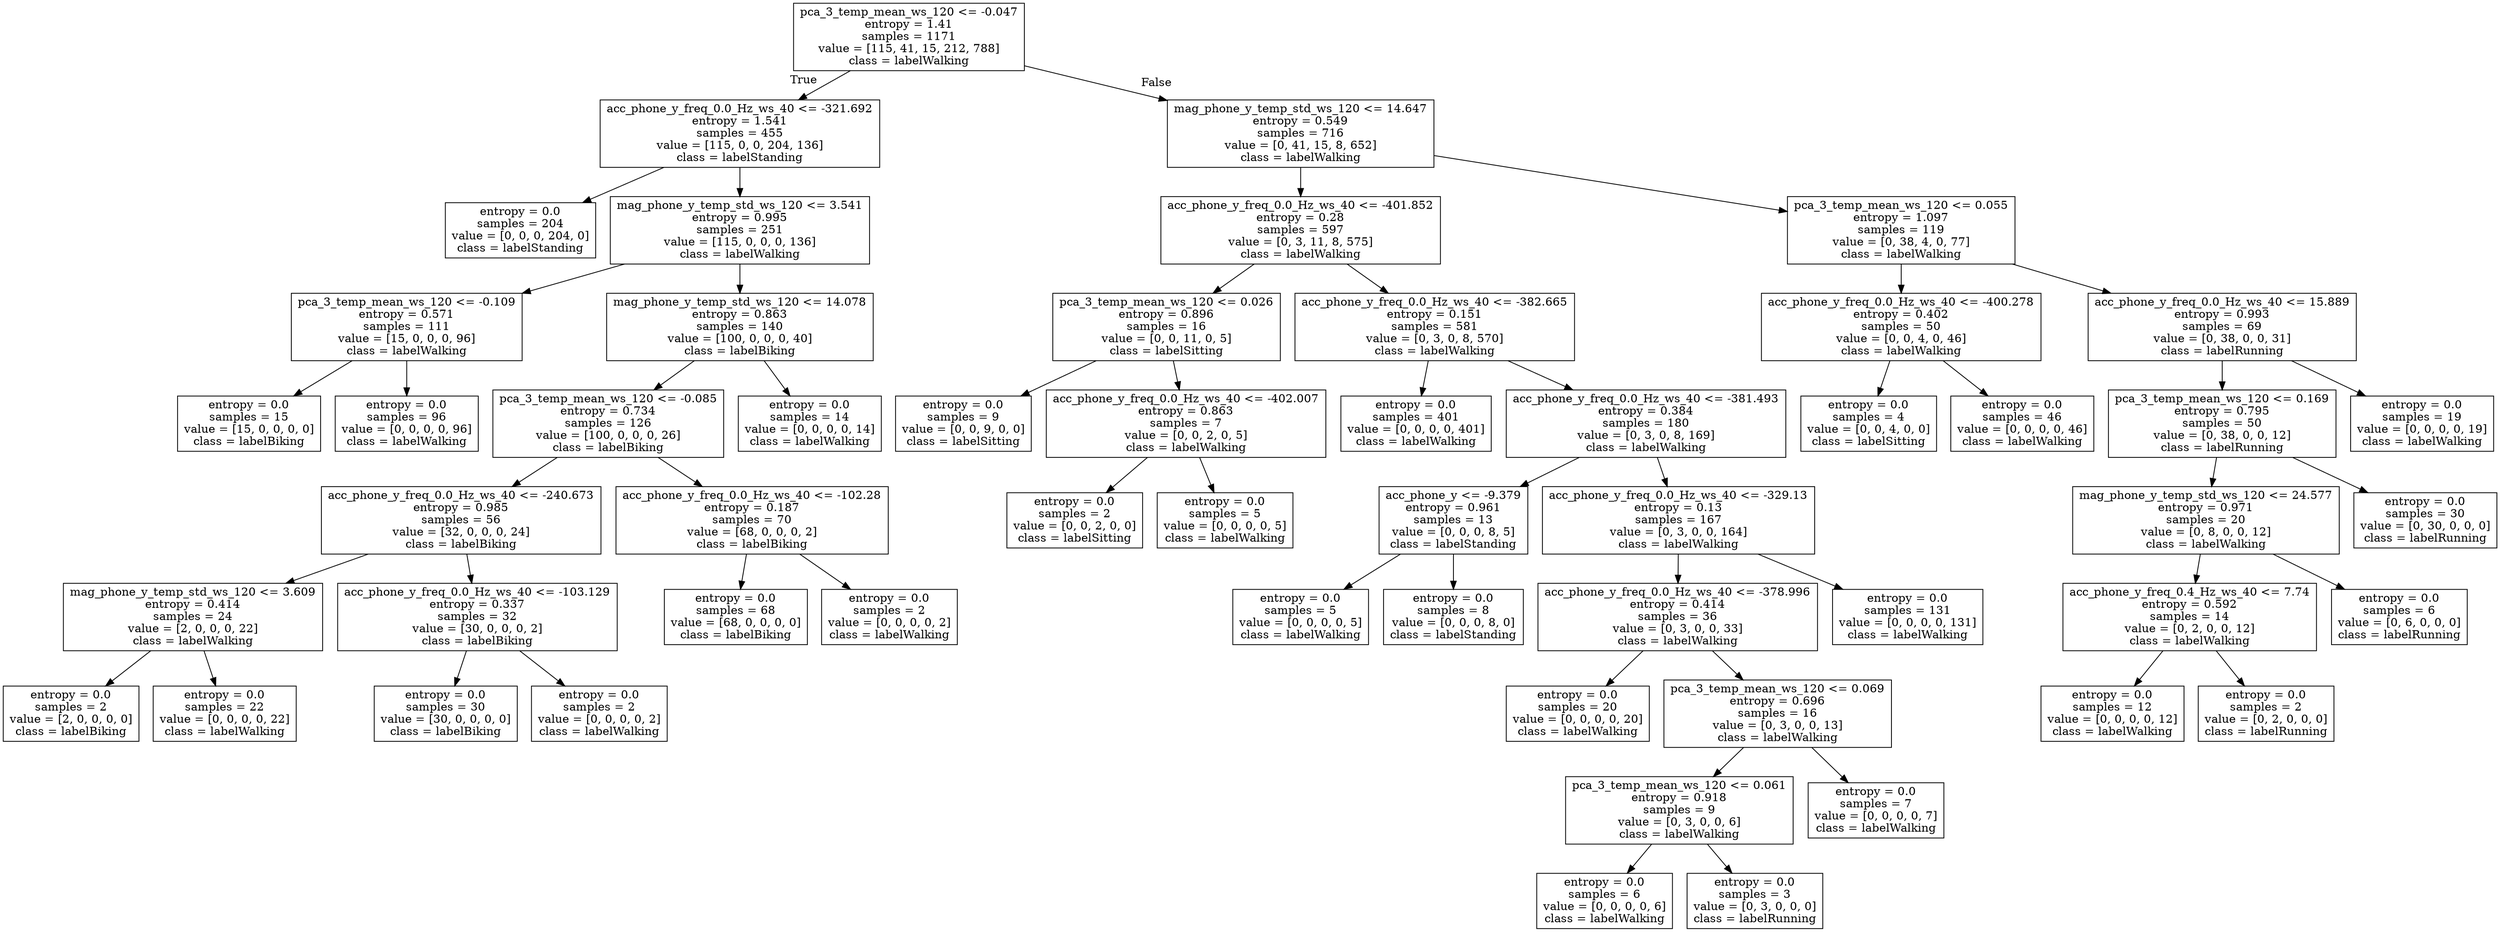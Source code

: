 digraph Tree {
node [shape=box] ;
0 [label="pca_3_temp_mean_ws_120 <= -0.047\nentropy = 1.41\nsamples = 1171\nvalue = [115, 41, 15, 212, 788]\nclass = labelWalking"] ;
1 [label="acc_phone_y_freq_0.0_Hz_ws_40 <= -321.692\nentropy = 1.541\nsamples = 455\nvalue = [115, 0, 0, 204, 136]\nclass = labelStanding"] ;
0 -> 1 [labeldistance=2.5, labelangle=45, headlabel="True"] ;
2 [label="entropy = 0.0\nsamples = 204\nvalue = [0, 0, 0, 204, 0]\nclass = labelStanding"] ;
1 -> 2 ;
3 [label="mag_phone_y_temp_std_ws_120 <= 3.541\nentropy = 0.995\nsamples = 251\nvalue = [115, 0, 0, 0, 136]\nclass = labelWalking"] ;
1 -> 3 ;
4 [label="pca_3_temp_mean_ws_120 <= -0.109\nentropy = 0.571\nsamples = 111\nvalue = [15, 0, 0, 0, 96]\nclass = labelWalking"] ;
3 -> 4 ;
5 [label="entropy = 0.0\nsamples = 15\nvalue = [15, 0, 0, 0, 0]\nclass = labelBiking"] ;
4 -> 5 ;
6 [label="entropy = 0.0\nsamples = 96\nvalue = [0, 0, 0, 0, 96]\nclass = labelWalking"] ;
4 -> 6 ;
7 [label="mag_phone_y_temp_std_ws_120 <= 14.078\nentropy = 0.863\nsamples = 140\nvalue = [100, 0, 0, 0, 40]\nclass = labelBiking"] ;
3 -> 7 ;
8 [label="pca_3_temp_mean_ws_120 <= -0.085\nentropy = 0.734\nsamples = 126\nvalue = [100, 0, 0, 0, 26]\nclass = labelBiking"] ;
7 -> 8 ;
9 [label="acc_phone_y_freq_0.0_Hz_ws_40 <= -240.673\nentropy = 0.985\nsamples = 56\nvalue = [32, 0, 0, 0, 24]\nclass = labelBiking"] ;
8 -> 9 ;
10 [label="mag_phone_y_temp_std_ws_120 <= 3.609\nentropy = 0.414\nsamples = 24\nvalue = [2, 0, 0, 0, 22]\nclass = labelWalking"] ;
9 -> 10 ;
11 [label="entropy = 0.0\nsamples = 2\nvalue = [2, 0, 0, 0, 0]\nclass = labelBiking"] ;
10 -> 11 ;
12 [label="entropy = 0.0\nsamples = 22\nvalue = [0, 0, 0, 0, 22]\nclass = labelWalking"] ;
10 -> 12 ;
13 [label="acc_phone_y_freq_0.0_Hz_ws_40 <= -103.129\nentropy = 0.337\nsamples = 32\nvalue = [30, 0, 0, 0, 2]\nclass = labelBiking"] ;
9 -> 13 ;
14 [label="entropy = 0.0\nsamples = 30\nvalue = [30, 0, 0, 0, 0]\nclass = labelBiking"] ;
13 -> 14 ;
15 [label="entropy = 0.0\nsamples = 2\nvalue = [0, 0, 0, 0, 2]\nclass = labelWalking"] ;
13 -> 15 ;
16 [label="acc_phone_y_freq_0.0_Hz_ws_40 <= -102.28\nentropy = 0.187\nsamples = 70\nvalue = [68, 0, 0, 0, 2]\nclass = labelBiking"] ;
8 -> 16 ;
17 [label="entropy = 0.0\nsamples = 68\nvalue = [68, 0, 0, 0, 0]\nclass = labelBiking"] ;
16 -> 17 ;
18 [label="entropy = 0.0\nsamples = 2\nvalue = [0, 0, 0, 0, 2]\nclass = labelWalking"] ;
16 -> 18 ;
19 [label="entropy = 0.0\nsamples = 14\nvalue = [0, 0, 0, 0, 14]\nclass = labelWalking"] ;
7 -> 19 ;
20 [label="mag_phone_y_temp_std_ws_120 <= 14.647\nentropy = 0.549\nsamples = 716\nvalue = [0, 41, 15, 8, 652]\nclass = labelWalking"] ;
0 -> 20 [labeldistance=2.5, labelangle=-45, headlabel="False"] ;
21 [label="acc_phone_y_freq_0.0_Hz_ws_40 <= -401.852\nentropy = 0.28\nsamples = 597\nvalue = [0, 3, 11, 8, 575]\nclass = labelWalking"] ;
20 -> 21 ;
22 [label="pca_3_temp_mean_ws_120 <= 0.026\nentropy = 0.896\nsamples = 16\nvalue = [0, 0, 11, 0, 5]\nclass = labelSitting"] ;
21 -> 22 ;
23 [label="entropy = 0.0\nsamples = 9\nvalue = [0, 0, 9, 0, 0]\nclass = labelSitting"] ;
22 -> 23 ;
24 [label="acc_phone_y_freq_0.0_Hz_ws_40 <= -402.007\nentropy = 0.863\nsamples = 7\nvalue = [0, 0, 2, 0, 5]\nclass = labelWalking"] ;
22 -> 24 ;
25 [label="entropy = 0.0\nsamples = 2\nvalue = [0, 0, 2, 0, 0]\nclass = labelSitting"] ;
24 -> 25 ;
26 [label="entropy = 0.0\nsamples = 5\nvalue = [0, 0, 0, 0, 5]\nclass = labelWalking"] ;
24 -> 26 ;
27 [label="acc_phone_y_freq_0.0_Hz_ws_40 <= -382.665\nentropy = 0.151\nsamples = 581\nvalue = [0, 3, 0, 8, 570]\nclass = labelWalking"] ;
21 -> 27 ;
28 [label="entropy = 0.0\nsamples = 401\nvalue = [0, 0, 0, 0, 401]\nclass = labelWalking"] ;
27 -> 28 ;
29 [label="acc_phone_y_freq_0.0_Hz_ws_40 <= -381.493\nentropy = 0.384\nsamples = 180\nvalue = [0, 3, 0, 8, 169]\nclass = labelWalking"] ;
27 -> 29 ;
30 [label="acc_phone_y <= -9.379\nentropy = 0.961\nsamples = 13\nvalue = [0, 0, 0, 8, 5]\nclass = labelStanding"] ;
29 -> 30 ;
31 [label="entropy = 0.0\nsamples = 5\nvalue = [0, 0, 0, 0, 5]\nclass = labelWalking"] ;
30 -> 31 ;
32 [label="entropy = 0.0\nsamples = 8\nvalue = [0, 0, 0, 8, 0]\nclass = labelStanding"] ;
30 -> 32 ;
33 [label="acc_phone_y_freq_0.0_Hz_ws_40 <= -329.13\nentropy = 0.13\nsamples = 167\nvalue = [0, 3, 0, 0, 164]\nclass = labelWalking"] ;
29 -> 33 ;
34 [label="acc_phone_y_freq_0.0_Hz_ws_40 <= -378.996\nentropy = 0.414\nsamples = 36\nvalue = [0, 3, 0, 0, 33]\nclass = labelWalking"] ;
33 -> 34 ;
35 [label="entropy = 0.0\nsamples = 20\nvalue = [0, 0, 0, 0, 20]\nclass = labelWalking"] ;
34 -> 35 ;
36 [label="pca_3_temp_mean_ws_120 <= 0.069\nentropy = 0.696\nsamples = 16\nvalue = [0, 3, 0, 0, 13]\nclass = labelWalking"] ;
34 -> 36 ;
37 [label="pca_3_temp_mean_ws_120 <= 0.061\nentropy = 0.918\nsamples = 9\nvalue = [0, 3, 0, 0, 6]\nclass = labelWalking"] ;
36 -> 37 ;
38 [label="entropy = 0.0\nsamples = 6\nvalue = [0, 0, 0, 0, 6]\nclass = labelWalking"] ;
37 -> 38 ;
39 [label="entropy = 0.0\nsamples = 3\nvalue = [0, 3, 0, 0, 0]\nclass = labelRunning"] ;
37 -> 39 ;
40 [label="entropy = 0.0\nsamples = 7\nvalue = [0, 0, 0, 0, 7]\nclass = labelWalking"] ;
36 -> 40 ;
41 [label="entropy = 0.0\nsamples = 131\nvalue = [0, 0, 0, 0, 131]\nclass = labelWalking"] ;
33 -> 41 ;
42 [label="pca_3_temp_mean_ws_120 <= 0.055\nentropy = 1.097\nsamples = 119\nvalue = [0, 38, 4, 0, 77]\nclass = labelWalking"] ;
20 -> 42 ;
43 [label="acc_phone_y_freq_0.0_Hz_ws_40 <= -400.278\nentropy = 0.402\nsamples = 50\nvalue = [0, 0, 4, 0, 46]\nclass = labelWalking"] ;
42 -> 43 ;
44 [label="entropy = 0.0\nsamples = 4\nvalue = [0, 0, 4, 0, 0]\nclass = labelSitting"] ;
43 -> 44 ;
45 [label="entropy = 0.0\nsamples = 46\nvalue = [0, 0, 0, 0, 46]\nclass = labelWalking"] ;
43 -> 45 ;
46 [label="acc_phone_y_freq_0.0_Hz_ws_40 <= 15.889\nentropy = 0.993\nsamples = 69\nvalue = [0, 38, 0, 0, 31]\nclass = labelRunning"] ;
42 -> 46 ;
47 [label="pca_3_temp_mean_ws_120 <= 0.169\nentropy = 0.795\nsamples = 50\nvalue = [0, 38, 0, 0, 12]\nclass = labelRunning"] ;
46 -> 47 ;
48 [label="mag_phone_y_temp_std_ws_120 <= 24.577\nentropy = 0.971\nsamples = 20\nvalue = [0, 8, 0, 0, 12]\nclass = labelWalking"] ;
47 -> 48 ;
49 [label="acc_phone_y_freq_0.4_Hz_ws_40 <= 7.74\nentropy = 0.592\nsamples = 14\nvalue = [0, 2, 0, 0, 12]\nclass = labelWalking"] ;
48 -> 49 ;
50 [label="entropy = 0.0\nsamples = 12\nvalue = [0, 0, 0, 0, 12]\nclass = labelWalking"] ;
49 -> 50 ;
51 [label="entropy = 0.0\nsamples = 2\nvalue = [0, 2, 0, 0, 0]\nclass = labelRunning"] ;
49 -> 51 ;
52 [label="entropy = 0.0\nsamples = 6\nvalue = [0, 6, 0, 0, 0]\nclass = labelRunning"] ;
48 -> 52 ;
53 [label="entropy = 0.0\nsamples = 30\nvalue = [0, 30, 0, 0, 0]\nclass = labelRunning"] ;
47 -> 53 ;
54 [label="entropy = 0.0\nsamples = 19\nvalue = [0, 0, 0, 0, 19]\nclass = labelWalking"] ;
46 -> 54 ;
}